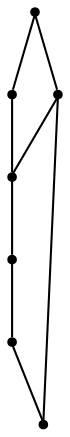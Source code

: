 graph {
  node [shape=point,comment="{\"directed\":false,\"doi\":\"10.1007/978-3-030-35802-0_12\",\"figure\":\"5 (2)\"}"]

  v0 [pos="1618.4463663473562,647.5648125414039"]
  v1 [pos="1572.4849123889826,448.2157142306085"]
  v2 [pos="1537.3647113523418,420.0948124149615"]
  v3 [pos="1426.3438170352504,390.5801808443954"]
  v4 [pos="1486.7264882433315,397.683373113348"]
  v5 [pos="1390.8329605544827,395.2851573833973"]
  v6 [pos="1245.2400609497242,537.6840539775279"]

  v0 -- v1 [id="-2",pos="1618.4463663473562,647.5648125414039 1625.2151347646832,627.519256869172 1628.742793706254,606.3838106997143 1628.742793706254,585.1045273508457 1628.7446522072084,531.866209491979 1606.6578210496393,483.9144446264756 1572.4849123889826,448.2157142306085"]
  v1 -- v5 [id="-3",pos="1572.4849123889826,448.2157142306085 1563.324046993334,456.12733588855815 1554.8310507487665,464.661814361348 1547.6548434578874,470.5919975166527 1540.4829601794117,476.51353275313784 1534.623669019056,479.8267030632815 1518.2210366738818,480.8560597533745 1501.810137834407,481.8894860523238 1474.8475041389775,480.6309595135098 1453.5106649341167,476.3428635317263 1432.1739529060915,472.0629067676554 1416.4589657099023,464.7452413429024 1408.1451616264076,459.03201920974965 1399.835554378481,453.3144731171871 1398.9353967375496,449.1970463568151 1397.9644015993024,443.30043747457495 1396.9892096254875,437.4078982011911 1395.955770661061,429.7275288871194 1390.8329605544827,395.2851573833973"]
  v6 -- v5 [id="-5",pos="1245.2400609497242,537.6840539775279 1264.691493517586,468.193984539673 1319.9005664103117,408.39161217324545 1390.8329605544827,395.2851573833973"]
  v0 -- v6 [id="-8",pos="1618.4463663473562,647.5648125414039 1564.5992491218478,608.9247428323099 1477.226982729233,603.5531134925338 1392.0134159406266,588.0549937716708 1339.4800990131744,578.4994250017772 1287.771778216935,565.0974717801059 1245.2400609497242,537.6840539775279"]
  v4 -- v2 [id="-10",pos="1486.7264882433315,397.683373113348 1504.385512629687,403.377150345971 1521.3057740480594,411.093048813627 1537.3647113523418,420.0948124149615"]
  v2 -- v1 [id="-11",pos="1537.3647113523418,420.0948124149615 1549.4930411202567,428.92958251629796 1561.2260724899284,438.3351248290632 1572.4849123889826,448.2157142306085"]
  v3 -- v4 [id="-12",pos="1426.3438170352504,390.5801808443954 1447.0901803658262,389.878428445401 1467.3508580895204,392.5657243448974 1486.7264882433315,397.683373113348"]
  v5 -- v3 [id="-13",pos="1390.8329605544827,395.2851573833973 1407.5029230695227,391.97508783194917 1416.9890729774902,390.940238445213 1426.3438170352504,390.5801808443954"]
}